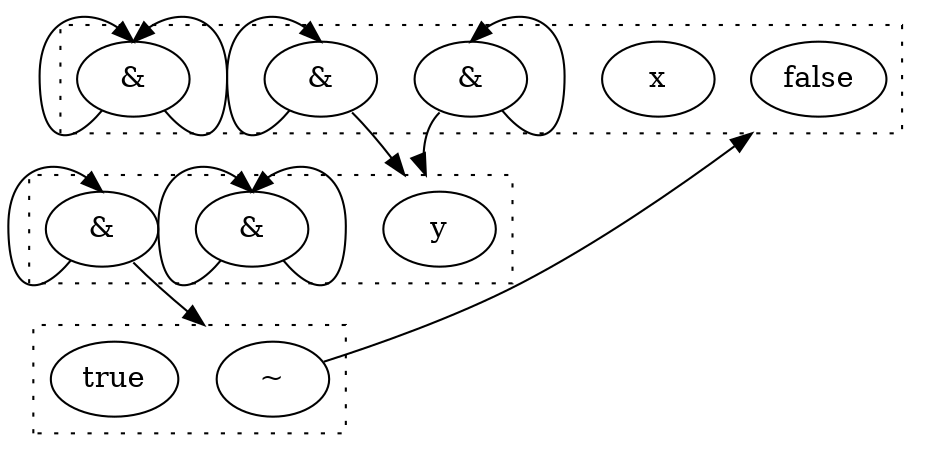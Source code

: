 digraph egraph {
  compound=true
  clusterrank=local
  subgraph cluster_0 {
    style=dotted
    0.0[label = "false"]
    0.1[label = "x"]
    0.2[label = "&"]
    0.3[label = "&"]
    0.4[label = "&"]
  }
  subgraph cluster_2 {
    style=dotted
    2.0[label = "~"]
    2.1[label = "true"]
  }
  subgraph cluster_3 {
    style=dotted
    3.0[label = "y"]
    3.1[label = "&"]
    3.2[label = "&"]
  }
  0.2:sw -> 3.0 [lhead = cluster_3, ]
  0.2:se -> 0.2:n [lhead = cluster_0, ]
  0.3:sw -> 0.3:n [lhead = cluster_0, ]
  0.3:se -> 3.0 [lhead = cluster_3, ]
  0.4:sw -> 0.4:n [lhead = cluster_0, ]
  0.4:se -> 0.4:n [lhead = cluster_0, ]
  2.0 -> 0.0 [lhead = cluster_0, ]
  3.1:sw -> 3.1:n [lhead = cluster_3, ]
  3.1:se -> 3.1:n [lhead = cluster_3, ]
  3.2:sw -> 3.2:n [lhead = cluster_3, ]
  3.2:se -> 2.0 [lhead = cluster_2, ]
}
